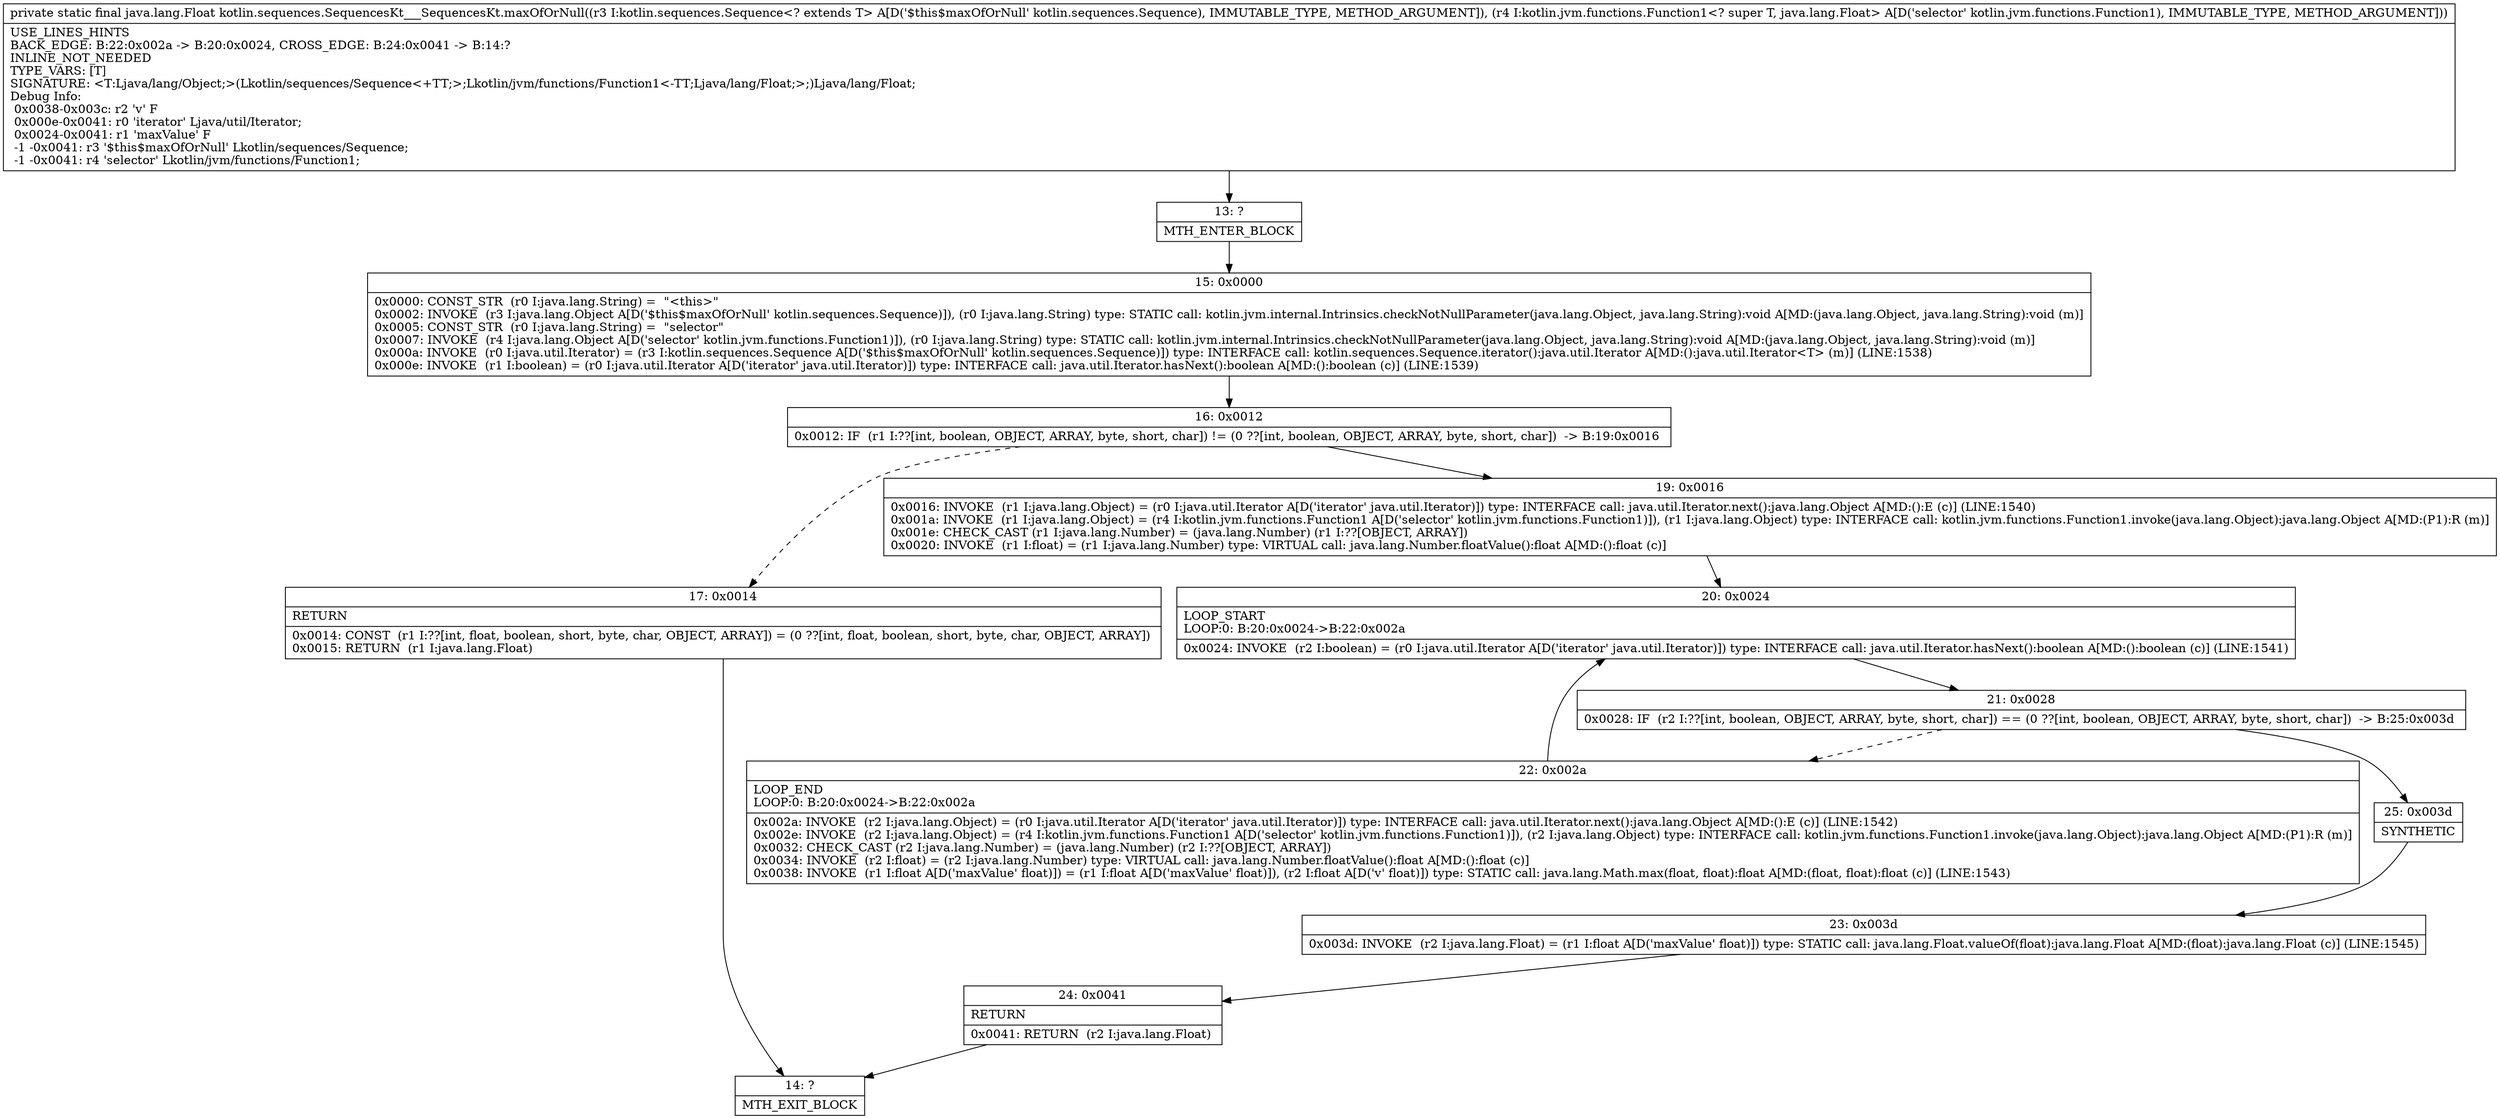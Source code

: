 digraph "CFG forkotlin.sequences.SequencesKt___SequencesKt.maxOfOrNull(Lkotlin\/sequences\/Sequence;Lkotlin\/jvm\/functions\/Function1;)Ljava\/lang\/Float;" {
Node_13 [shape=record,label="{13\:\ ?|MTH_ENTER_BLOCK\l}"];
Node_15 [shape=record,label="{15\:\ 0x0000|0x0000: CONST_STR  (r0 I:java.lang.String) =  \"\<this\>\" \l0x0002: INVOKE  (r3 I:java.lang.Object A[D('$this$maxOfOrNull' kotlin.sequences.Sequence)]), (r0 I:java.lang.String) type: STATIC call: kotlin.jvm.internal.Intrinsics.checkNotNullParameter(java.lang.Object, java.lang.String):void A[MD:(java.lang.Object, java.lang.String):void (m)]\l0x0005: CONST_STR  (r0 I:java.lang.String) =  \"selector\" \l0x0007: INVOKE  (r4 I:java.lang.Object A[D('selector' kotlin.jvm.functions.Function1)]), (r0 I:java.lang.String) type: STATIC call: kotlin.jvm.internal.Intrinsics.checkNotNullParameter(java.lang.Object, java.lang.String):void A[MD:(java.lang.Object, java.lang.String):void (m)]\l0x000a: INVOKE  (r0 I:java.util.Iterator) = (r3 I:kotlin.sequences.Sequence A[D('$this$maxOfOrNull' kotlin.sequences.Sequence)]) type: INTERFACE call: kotlin.sequences.Sequence.iterator():java.util.Iterator A[MD:():java.util.Iterator\<T\> (m)] (LINE:1538)\l0x000e: INVOKE  (r1 I:boolean) = (r0 I:java.util.Iterator A[D('iterator' java.util.Iterator)]) type: INTERFACE call: java.util.Iterator.hasNext():boolean A[MD:():boolean (c)] (LINE:1539)\l}"];
Node_16 [shape=record,label="{16\:\ 0x0012|0x0012: IF  (r1 I:??[int, boolean, OBJECT, ARRAY, byte, short, char]) != (0 ??[int, boolean, OBJECT, ARRAY, byte, short, char])  \-\> B:19:0x0016 \l}"];
Node_17 [shape=record,label="{17\:\ 0x0014|RETURN\l|0x0014: CONST  (r1 I:??[int, float, boolean, short, byte, char, OBJECT, ARRAY]) = (0 ??[int, float, boolean, short, byte, char, OBJECT, ARRAY]) \l0x0015: RETURN  (r1 I:java.lang.Float) \l}"];
Node_14 [shape=record,label="{14\:\ ?|MTH_EXIT_BLOCK\l}"];
Node_19 [shape=record,label="{19\:\ 0x0016|0x0016: INVOKE  (r1 I:java.lang.Object) = (r0 I:java.util.Iterator A[D('iterator' java.util.Iterator)]) type: INTERFACE call: java.util.Iterator.next():java.lang.Object A[MD:():E (c)] (LINE:1540)\l0x001a: INVOKE  (r1 I:java.lang.Object) = (r4 I:kotlin.jvm.functions.Function1 A[D('selector' kotlin.jvm.functions.Function1)]), (r1 I:java.lang.Object) type: INTERFACE call: kotlin.jvm.functions.Function1.invoke(java.lang.Object):java.lang.Object A[MD:(P1):R (m)]\l0x001e: CHECK_CAST (r1 I:java.lang.Number) = (java.lang.Number) (r1 I:??[OBJECT, ARRAY]) \l0x0020: INVOKE  (r1 I:float) = (r1 I:java.lang.Number) type: VIRTUAL call: java.lang.Number.floatValue():float A[MD:():float (c)]\l}"];
Node_20 [shape=record,label="{20\:\ 0x0024|LOOP_START\lLOOP:0: B:20:0x0024\-\>B:22:0x002a\l|0x0024: INVOKE  (r2 I:boolean) = (r0 I:java.util.Iterator A[D('iterator' java.util.Iterator)]) type: INTERFACE call: java.util.Iterator.hasNext():boolean A[MD:():boolean (c)] (LINE:1541)\l}"];
Node_21 [shape=record,label="{21\:\ 0x0028|0x0028: IF  (r2 I:??[int, boolean, OBJECT, ARRAY, byte, short, char]) == (0 ??[int, boolean, OBJECT, ARRAY, byte, short, char])  \-\> B:25:0x003d \l}"];
Node_22 [shape=record,label="{22\:\ 0x002a|LOOP_END\lLOOP:0: B:20:0x0024\-\>B:22:0x002a\l|0x002a: INVOKE  (r2 I:java.lang.Object) = (r0 I:java.util.Iterator A[D('iterator' java.util.Iterator)]) type: INTERFACE call: java.util.Iterator.next():java.lang.Object A[MD:():E (c)] (LINE:1542)\l0x002e: INVOKE  (r2 I:java.lang.Object) = (r4 I:kotlin.jvm.functions.Function1 A[D('selector' kotlin.jvm.functions.Function1)]), (r2 I:java.lang.Object) type: INTERFACE call: kotlin.jvm.functions.Function1.invoke(java.lang.Object):java.lang.Object A[MD:(P1):R (m)]\l0x0032: CHECK_CAST (r2 I:java.lang.Number) = (java.lang.Number) (r2 I:??[OBJECT, ARRAY]) \l0x0034: INVOKE  (r2 I:float) = (r2 I:java.lang.Number) type: VIRTUAL call: java.lang.Number.floatValue():float A[MD:():float (c)]\l0x0038: INVOKE  (r1 I:float A[D('maxValue' float)]) = (r1 I:float A[D('maxValue' float)]), (r2 I:float A[D('v' float)]) type: STATIC call: java.lang.Math.max(float, float):float A[MD:(float, float):float (c)] (LINE:1543)\l}"];
Node_25 [shape=record,label="{25\:\ 0x003d|SYNTHETIC\l}"];
Node_23 [shape=record,label="{23\:\ 0x003d|0x003d: INVOKE  (r2 I:java.lang.Float) = (r1 I:float A[D('maxValue' float)]) type: STATIC call: java.lang.Float.valueOf(float):java.lang.Float A[MD:(float):java.lang.Float (c)] (LINE:1545)\l}"];
Node_24 [shape=record,label="{24\:\ 0x0041|RETURN\l|0x0041: RETURN  (r2 I:java.lang.Float) \l}"];
MethodNode[shape=record,label="{private static final java.lang.Float kotlin.sequences.SequencesKt___SequencesKt.maxOfOrNull((r3 I:kotlin.sequences.Sequence\<? extends T\> A[D('$this$maxOfOrNull' kotlin.sequences.Sequence), IMMUTABLE_TYPE, METHOD_ARGUMENT]), (r4 I:kotlin.jvm.functions.Function1\<? super T, java.lang.Float\> A[D('selector' kotlin.jvm.functions.Function1), IMMUTABLE_TYPE, METHOD_ARGUMENT]))  | USE_LINES_HINTS\lBACK_EDGE: B:22:0x002a \-\> B:20:0x0024, CROSS_EDGE: B:24:0x0041 \-\> B:14:?\lINLINE_NOT_NEEDED\lTYPE_VARS: [T]\lSIGNATURE: \<T:Ljava\/lang\/Object;\>(Lkotlin\/sequences\/Sequence\<+TT;\>;Lkotlin\/jvm\/functions\/Function1\<\-TT;Ljava\/lang\/Float;\>;)Ljava\/lang\/Float;\lDebug Info:\l  0x0038\-0x003c: r2 'v' F\l  0x000e\-0x0041: r0 'iterator' Ljava\/util\/Iterator;\l  0x0024\-0x0041: r1 'maxValue' F\l  \-1 \-0x0041: r3 '$this$maxOfOrNull' Lkotlin\/sequences\/Sequence;\l  \-1 \-0x0041: r4 'selector' Lkotlin\/jvm\/functions\/Function1;\l}"];
MethodNode -> Node_13;Node_13 -> Node_15;
Node_15 -> Node_16;
Node_16 -> Node_17[style=dashed];
Node_16 -> Node_19;
Node_17 -> Node_14;
Node_19 -> Node_20;
Node_20 -> Node_21;
Node_21 -> Node_22[style=dashed];
Node_21 -> Node_25;
Node_22 -> Node_20;
Node_25 -> Node_23;
Node_23 -> Node_24;
Node_24 -> Node_14;
}

